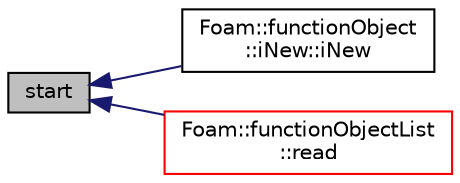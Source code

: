 digraph "start"
{
  bgcolor="transparent";
  edge [fontname="Helvetica",fontsize="10",labelfontname="Helvetica",labelfontsize="10"];
  node [fontname="Helvetica",fontsize="10",shape=record];
  rankdir="LR";
  Node1 [label="start",height=0.2,width=0.4,color="black", fillcolor="grey75", style="filled", fontcolor="black"];
  Node1 -> Node2 [dir="back",color="midnightblue",fontsize="10",style="solid",fontname="Helvetica"];
  Node2 [label="Foam::functionObject\l::iNew::iNew",height=0.2,width=0.4,color="black",URL="$a01069.html#af4d182d25bff0a6059f5e82e55810282"];
  Node1 -> Node3 [dir="back",color="midnightblue",fontsize="10",style="solid",fontname="Helvetica"];
  Node3 [label="Foam::functionObjectList\l::read",height=0.2,width=0.4,color="red",URL="$a00871.html#af816873151ddb0126e98bb2f914d8ed5",tooltip="Read and set the function objects if their data have changed. "];
}
